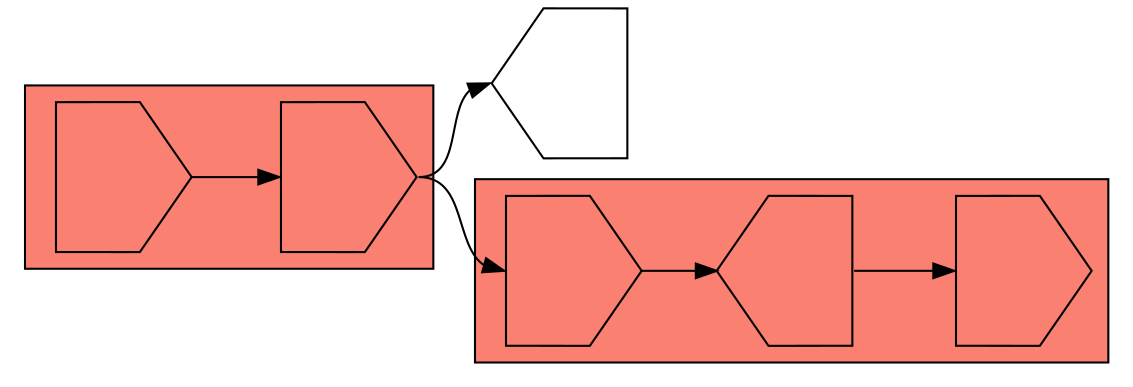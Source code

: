 digraph asm {
	rotate=90;
	edge [headport=n,tailport=s];
subgraph cluster_C9967_4816 {
	9967 [label="",height=1,width=1,shape=invhouse];
	4816 [label="",height=1,width=1,shape=invhouse];
	style=filled;
	fillcolor=salmon;
}
subgraph cluster_C19702_6942_9959 {
	19702 [label="",height=1,width=1,shape=invhouse];
	6942 [label="",height=1,width=1,shape=house];
	9959 [label="",height=1,width=1,shape=invhouse];
	style=filled;
	fillcolor=salmon;
}
	7644 [label="",height=1,width=1,shape=house];
	9967 -> 4816
	4816 -> 7644
	4816 -> 19702
	19702 -> 6942
	6942 -> 9959
}